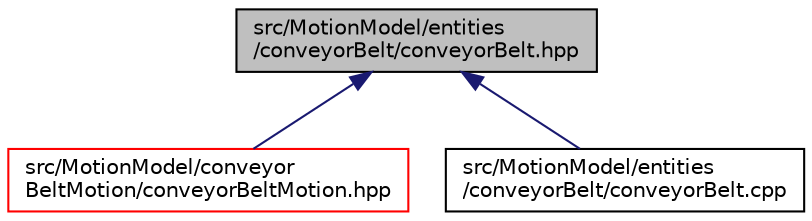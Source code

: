 digraph "src/MotionModel/entities/conveyorBelt/conveyorBelt.hpp"
{
 // LATEX_PDF_SIZE
  edge [fontname="Helvetica",fontsize="10",labelfontname="Helvetica",labelfontsize="10"];
  node [fontname="Helvetica",fontsize="10",shape=record];
  Node1 [label="src/MotionModel/entities\l/conveyorBelt/conveyorBelt.hpp",height=0.2,width=0.4,color="black", fillcolor="grey75", style="filled", fontcolor="black",tooltip=" "];
  Node1 -> Node2 [dir="back",color="midnightblue",fontsize="10",style="solid",fontname="Helvetica"];
  Node2 [label="src/MotionModel/conveyor\lBeltMotion/conveyorBeltMotion.hpp",height=0.2,width=0.4,color="red", fillcolor="white", style="filled",URL="$conveyorBeltMotion_8hpp.html",tooltip=" "];
  Node1 -> Node12 [dir="back",color="midnightblue",fontsize="10",style="solid",fontname="Helvetica"];
  Node12 [label="src/MotionModel/entities\l/conveyorBelt/conveyorBelt.cpp",height=0.2,width=0.4,color="black", fillcolor="white", style="filled",URL="$conveyorBelt_8cpp.html",tooltip=" "];
}
